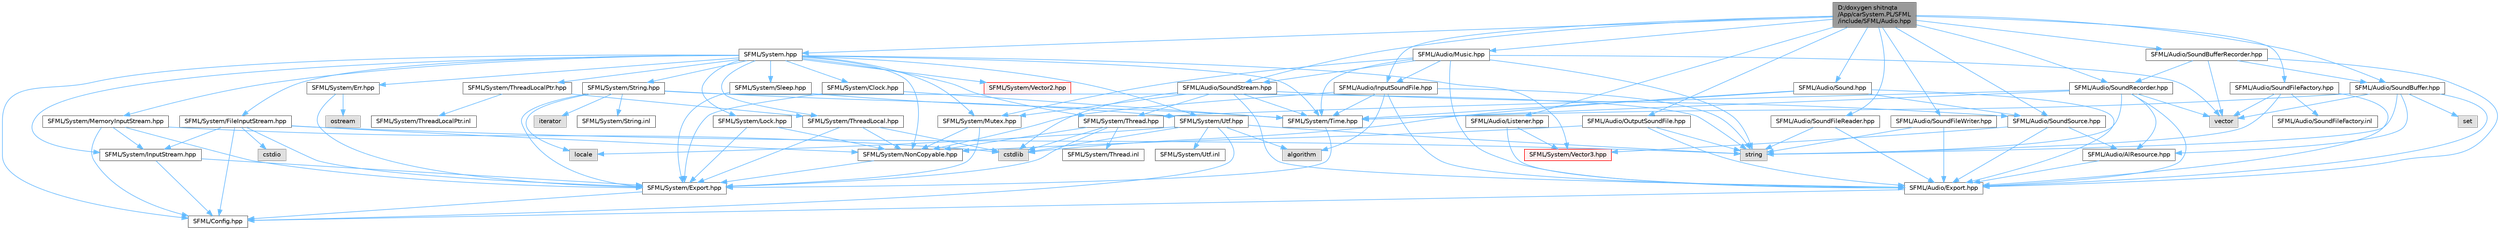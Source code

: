 digraph "D:/doxygen shitnqta/App/carSystem.PL/SFML/include/SFML/Audio.hpp"
{
 // INTERACTIVE_SVG=YES
 // LATEX_PDF_SIZE
  bgcolor="transparent";
  edge [fontname=Helvetica,fontsize=10,labelfontname=Helvetica,labelfontsize=10];
  node [fontname=Helvetica,fontsize=10,shape=box,height=0.2,width=0.4];
  Node1 [id="Node000001",label="D:/doxygen shitnqta\l/App/carSystem.PL/SFML\l/include/SFML/Audio.hpp",height=0.2,width=0.4,color="gray40", fillcolor="grey60", style="filled", fontcolor="black",tooltip=" "];
  Node1 -> Node2 [id="edge1_Node000001_Node000002",color="steelblue1",style="solid",tooltip=" "];
  Node2 [id="Node000002",label="SFML/System.hpp",height=0.2,width=0.4,color="grey40", fillcolor="white", style="filled",URL="$a00566.html",tooltip=" "];
  Node2 -> Node3 [id="edge2_Node000002_Node000003",color="steelblue1",style="solid",tooltip=" "];
  Node3 [id="Node000003",label="SFML/Config.hpp",height=0.2,width=0.4,color="grey40", fillcolor="white", style="filled",URL="$a00359.html",tooltip=" "];
  Node2 -> Node4 [id="edge3_Node000002_Node000004",color="steelblue1",style="solid",tooltip=" "];
  Node4 [id="Node000004",label="SFML/System/Clock.hpp",height=0.2,width=0.4,color="grey40", fillcolor="white", style="filled",URL="$a00494.html",tooltip=" "];
  Node4 -> Node5 [id="edge4_Node000004_Node000005",color="steelblue1",style="solid",tooltip=" "];
  Node5 [id="Node000005",label="SFML/System/Export.hpp",height=0.2,width=0.4,color="grey40", fillcolor="white", style="filled",URL="$a02212.html",tooltip=" "];
  Node5 -> Node3 [id="edge5_Node000005_Node000003",color="steelblue1",style="solid",tooltip=" "];
  Node4 -> Node6 [id="edge6_Node000004_Node000006",color="steelblue1",style="solid",tooltip=" "];
  Node6 [id="Node000006",label="SFML/System/Time.hpp",height=0.2,width=0.4,color="grey40", fillcolor="white", style="filled",URL="$a00545.html",tooltip=" "];
  Node6 -> Node5 [id="edge7_Node000006_Node000005",color="steelblue1",style="solid",tooltip=" "];
  Node2 -> Node7 [id="edge8_Node000002_Node000007",color="steelblue1",style="solid",tooltip=" "];
  Node7 [id="Node000007",label="SFML/System/Err.hpp",height=0.2,width=0.4,color="grey40", fillcolor="white", style="filled",URL="$a00497.html",tooltip=" "];
  Node7 -> Node5 [id="edge9_Node000007_Node000005",color="steelblue1",style="solid",tooltip=" "];
  Node7 -> Node8 [id="edge10_Node000007_Node000008",color="steelblue1",style="solid",tooltip=" "];
  Node8 [id="Node000008",label="ostream",height=0.2,width=0.4,color="grey60", fillcolor="#E0E0E0", style="filled",tooltip=" "];
  Node2 -> Node9 [id="edge11_Node000002_Node000009",color="steelblue1",style="solid",tooltip=" "];
  Node9 [id="Node000009",label="SFML/System/FileInputStream.hpp",height=0.2,width=0.4,color="grey40", fillcolor="white", style="filled",URL="$a00500.html",tooltip=" "];
  Node9 -> Node3 [id="edge12_Node000009_Node000003",color="steelblue1",style="solid",tooltip=" "];
  Node9 -> Node5 [id="edge13_Node000009_Node000005",color="steelblue1",style="solid",tooltip=" "];
  Node9 -> Node10 [id="edge14_Node000009_Node000010",color="steelblue1",style="solid",tooltip=" "];
  Node10 [id="Node000010",label="SFML/System/InputStream.hpp",height=0.2,width=0.4,color="grey40", fillcolor="white", style="filled",URL="$a00503.html",tooltip=" "];
  Node10 -> Node3 [id="edge15_Node000010_Node000003",color="steelblue1",style="solid",tooltip=" "];
  Node10 -> Node5 [id="edge16_Node000010_Node000005",color="steelblue1",style="solid",tooltip=" "];
  Node9 -> Node11 [id="edge17_Node000009_Node000011",color="steelblue1",style="solid",tooltip=" "];
  Node11 [id="Node000011",label="SFML/System/NonCopyable.hpp",height=0.2,width=0.4,color="grey40", fillcolor="white", style="filled",URL="$a00518.html",tooltip=" "];
  Node11 -> Node5 [id="edge18_Node000011_Node000005",color="steelblue1",style="solid",tooltip=" "];
  Node9 -> Node12 [id="edge19_Node000009_Node000012",color="steelblue1",style="solid",tooltip=" "];
  Node12 [id="Node000012",label="cstdio",height=0.2,width=0.4,color="grey60", fillcolor="#E0E0E0", style="filled",tooltip=" "];
  Node9 -> Node13 [id="edge20_Node000009_Node000013",color="steelblue1",style="solid",tooltip=" "];
  Node13 [id="Node000013",label="string",height=0.2,width=0.4,color="grey60", fillcolor="#E0E0E0", style="filled",tooltip=" "];
  Node2 -> Node10 [id="edge21_Node000002_Node000010",color="steelblue1",style="solid",tooltip=" "];
  Node2 -> Node14 [id="edge22_Node000002_Node000014",color="steelblue1",style="solid",tooltip=" "];
  Node14 [id="Node000014",label="SFML/System/Lock.hpp",height=0.2,width=0.4,color="grey40", fillcolor="white", style="filled",URL="$a00506.html",tooltip=" "];
  Node14 -> Node5 [id="edge23_Node000014_Node000005",color="steelblue1",style="solid",tooltip=" "];
  Node14 -> Node11 [id="edge24_Node000014_Node000011",color="steelblue1",style="solid",tooltip=" "];
  Node2 -> Node15 [id="edge25_Node000002_Node000015",color="steelblue1",style="solid",tooltip=" "];
  Node15 [id="Node000015",label="SFML/System/MemoryInputStream.hpp",height=0.2,width=0.4,color="grey40", fillcolor="white", style="filled",URL="$a00509.html",tooltip=" "];
  Node15 -> Node3 [id="edge26_Node000015_Node000003",color="steelblue1",style="solid",tooltip=" "];
  Node15 -> Node10 [id="edge27_Node000015_Node000010",color="steelblue1",style="solid",tooltip=" "];
  Node15 -> Node5 [id="edge28_Node000015_Node000005",color="steelblue1",style="solid",tooltip=" "];
  Node15 -> Node16 [id="edge29_Node000015_Node000016",color="steelblue1",style="solid",tooltip=" "];
  Node16 [id="Node000016",label="cstdlib",height=0.2,width=0.4,color="grey60", fillcolor="#E0E0E0", style="filled",tooltip=" "];
  Node2 -> Node17 [id="edge30_Node000002_Node000017",color="steelblue1",style="solid",tooltip=" "];
  Node17 [id="Node000017",label="SFML/System/Mutex.hpp",height=0.2,width=0.4,color="grey40", fillcolor="white", style="filled",URL="$a00512.html",tooltip=" "];
  Node17 -> Node5 [id="edge31_Node000017_Node000005",color="steelblue1",style="solid",tooltip=" "];
  Node17 -> Node11 [id="edge32_Node000017_Node000011",color="steelblue1",style="solid",tooltip=" "];
  Node2 -> Node11 [id="edge33_Node000002_Node000011",color="steelblue1",style="solid",tooltip=" "];
  Node2 -> Node18 [id="edge34_Node000002_Node000018",color="steelblue1",style="solid",tooltip=" "];
  Node18 [id="Node000018",label="SFML/System/Sleep.hpp",height=0.2,width=0.4,color="grey40", fillcolor="white", style="filled",URL="$a00521.html",tooltip=" "];
  Node18 -> Node5 [id="edge35_Node000018_Node000005",color="steelblue1",style="solid",tooltip=" "];
  Node18 -> Node6 [id="edge36_Node000018_Node000006",color="steelblue1",style="solid",tooltip=" "];
  Node2 -> Node19 [id="edge37_Node000002_Node000019",color="steelblue1",style="solid",tooltip=" "];
  Node19 [id="Node000019",label="SFML/System/String.hpp",height=0.2,width=0.4,color="grey40", fillcolor="white", style="filled",URL="$a00524.html",tooltip=" "];
  Node19 -> Node5 [id="edge38_Node000019_Node000005",color="steelblue1",style="solid",tooltip=" "];
  Node19 -> Node20 [id="edge39_Node000019_Node000020",color="steelblue1",style="solid",tooltip=" "];
  Node20 [id="Node000020",label="SFML/System/Utf.hpp",height=0.2,width=0.4,color="grey40", fillcolor="white", style="filled",URL="$a00548.html",tooltip=" "];
  Node20 -> Node3 [id="edge40_Node000020_Node000003",color="steelblue1",style="solid",tooltip=" "];
  Node20 -> Node21 [id="edge41_Node000020_Node000021",color="steelblue1",style="solid",tooltip=" "];
  Node21 [id="Node000021",label="algorithm",height=0.2,width=0.4,color="grey60", fillcolor="#E0E0E0", style="filled",tooltip=" "];
  Node20 -> Node22 [id="edge42_Node000020_Node000022",color="steelblue1",style="solid",tooltip=" "];
  Node22 [id="Node000022",label="locale",height=0.2,width=0.4,color="grey60", fillcolor="#E0E0E0", style="filled",tooltip=" "];
  Node20 -> Node13 [id="edge43_Node000020_Node000013",color="steelblue1",style="solid",tooltip=" "];
  Node20 -> Node16 [id="edge44_Node000020_Node000016",color="steelblue1",style="solid",tooltip=" "];
  Node20 -> Node23 [id="edge45_Node000020_Node000023",color="steelblue1",style="solid",tooltip=" "];
  Node23 [id="Node000023",label="SFML/System/Utf.inl",height=0.2,width=0.4,color="grey40", fillcolor="white", style="filled",URL="$a00551.html",tooltip=" "];
  Node19 -> Node24 [id="edge46_Node000019_Node000024",color="steelblue1",style="solid",tooltip=" "];
  Node24 [id="Node000024",label="iterator",height=0.2,width=0.4,color="grey60", fillcolor="#E0E0E0", style="filled",tooltip=" "];
  Node19 -> Node22 [id="edge47_Node000019_Node000022",color="steelblue1",style="solid",tooltip=" "];
  Node19 -> Node13 [id="edge48_Node000019_Node000013",color="steelblue1",style="solid",tooltip=" "];
  Node19 -> Node25 [id="edge49_Node000019_Node000025",color="steelblue1",style="solid",tooltip=" "];
  Node25 [id="Node000025",label="SFML/System/String.inl",height=0.2,width=0.4,color="grey40", fillcolor="white", style="filled",URL="$a00527.html",tooltip=" "];
  Node2 -> Node26 [id="edge50_Node000002_Node000026",color="steelblue1",style="solid",tooltip=" "];
  Node26 [id="Node000026",label="SFML/System/Thread.hpp",height=0.2,width=0.4,color="grey40", fillcolor="white", style="filled",URL="$a00530.html",tooltip=" "];
  Node26 -> Node5 [id="edge51_Node000026_Node000005",color="steelblue1",style="solid",tooltip=" "];
  Node26 -> Node11 [id="edge52_Node000026_Node000011",color="steelblue1",style="solid",tooltip=" "];
  Node26 -> Node16 [id="edge53_Node000026_Node000016",color="steelblue1",style="solid",tooltip=" "];
  Node26 -> Node27 [id="edge54_Node000026_Node000027",color="steelblue1",style="solid",tooltip=" "];
  Node27 [id="Node000027",label="SFML/System/Thread.inl",height=0.2,width=0.4,color="grey40", fillcolor="white", style="filled",URL="$a00533.html",tooltip=" "];
  Node2 -> Node28 [id="edge55_Node000002_Node000028",color="steelblue1",style="solid",tooltip=" "];
  Node28 [id="Node000028",label="SFML/System/ThreadLocal.hpp",height=0.2,width=0.4,color="grey40", fillcolor="white", style="filled",URL="$a00536.html",tooltip=" "];
  Node28 -> Node5 [id="edge56_Node000028_Node000005",color="steelblue1",style="solid",tooltip=" "];
  Node28 -> Node11 [id="edge57_Node000028_Node000011",color="steelblue1",style="solid",tooltip=" "];
  Node28 -> Node16 [id="edge58_Node000028_Node000016",color="steelblue1",style="solid",tooltip=" "];
  Node2 -> Node29 [id="edge59_Node000002_Node000029",color="steelblue1",style="solid",tooltip=" "];
  Node29 [id="Node000029",label="SFML/System/ThreadLocalPtr.hpp",height=0.2,width=0.4,color="grey40", fillcolor="white", style="filled",URL="$a00539.html",tooltip=" "];
  Node29 -> Node28 [id="edge60_Node000029_Node000028",color="steelblue1",style="solid",tooltip=" "];
  Node29 -> Node30 [id="edge61_Node000029_Node000030",color="steelblue1",style="solid",tooltip=" "];
  Node30 [id="Node000030",label="SFML/System/ThreadLocalPtr.inl",height=0.2,width=0.4,color="grey40", fillcolor="white", style="filled",URL="$a00542.html",tooltip=" "];
  Node2 -> Node6 [id="edge62_Node000002_Node000006",color="steelblue1",style="solid",tooltip=" "];
  Node2 -> Node20 [id="edge63_Node000002_Node000020",color="steelblue1",style="solid",tooltip=" "];
  Node2 -> Node31 [id="edge64_Node000002_Node000031",color="steelblue1",style="solid",tooltip=" "];
  Node31 [id="Node000031",label="SFML/System/Vector2.hpp",height=0.2,width=0.4,color="red", fillcolor="#FFF0F0", style="filled",URL="$a00554.html",tooltip=" "];
  Node2 -> Node33 [id="edge65_Node000002_Node000033",color="steelblue1",style="solid",tooltip=" "];
  Node33 [id="Node000033",label="SFML/System/Vector3.hpp",height=0.2,width=0.4,color="red", fillcolor="#FFF0F0", style="filled",URL="$a00560.html",tooltip=" "];
  Node1 -> Node35 [id="edge66_Node000001_Node000035",color="steelblue1",style="solid",tooltip=" "];
  Node35 [id="Node000035",label="SFML/Audio/InputSoundFile.hpp",height=0.2,width=0.4,color="grey40", fillcolor="white", style="filled",URL="$a00314.html",tooltip=" "];
  Node35 -> Node36 [id="edge67_Node000035_Node000036",color="steelblue1",style="solid",tooltip=" "];
  Node36 [id="Node000036",label="SFML/Audio/Export.hpp",height=0.2,width=0.4,color="grey40", fillcolor="white", style="filled",URL="$a02203.html",tooltip=" "];
  Node36 -> Node3 [id="edge68_Node000036_Node000003",color="steelblue1",style="solid",tooltip=" "];
  Node35 -> Node11 [id="edge69_Node000035_Node000011",color="steelblue1",style="solid",tooltip=" "];
  Node35 -> Node6 [id="edge70_Node000035_Node000006",color="steelblue1",style="solid",tooltip=" "];
  Node35 -> Node13 [id="edge71_Node000035_Node000013",color="steelblue1",style="solid",tooltip=" "];
  Node35 -> Node21 [id="edge72_Node000035_Node000021",color="steelblue1",style="solid",tooltip=" "];
  Node1 -> Node37 [id="edge73_Node000001_Node000037",color="steelblue1",style="solid",tooltip=" "];
  Node37 [id="Node000037",label="SFML/Audio/Listener.hpp",height=0.2,width=0.4,color="grey40", fillcolor="white", style="filled",URL="$a00317.html",tooltip=" "];
  Node37 -> Node36 [id="edge74_Node000037_Node000036",color="steelblue1",style="solid",tooltip=" "];
  Node37 -> Node33 [id="edge75_Node000037_Node000033",color="steelblue1",style="solid",tooltip=" "];
  Node1 -> Node38 [id="edge76_Node000001_Node000038",color="steelblue1",style="solid",tooltip=" "];
  Node38 [id="Node000038",label="SFML/Audio/Music.hpp",height=0.2,width=0.4,color="grey40", fillcolor="white", style="filled",URL="$a00320.html",tooltip=" "];
  Node38 -> Node36 [id="edge77_Node000038_Node000036",color="steelblue1",style="solid",tooltip=" "];
  Node38 -> Node39 [id="edge78_Node000038_Node000039",color="steelblue1",style="solid",tooltip=" "];
  Node39 [id="Node000039",label="SFML/Audio/SoundStream.hpp",height=0.2,width=0.4,color="grey40", fillcolor="white", style="filled",URL="$a00353.html",tooltip=" "];
  Node39 -> Node36 [id="edge79_Node000039_Node000036",color="steelblue1",style="solid",tooltip=" "];
  Node39 -> Node40 [id="edge80_Node000039_Node000040",color="steelblue1",style="solid",tooltip=" "];
  Node40 [id="Node000040",label="SFML/Audio/SoundSource.hpp",height=0.2,width=0.4,color="grey40", fillcolor="white", style="filled",URL="$a00350.html",tooltip=" "];
  Node40 -> Node36 [id="edge81_Node000040_Node000036",color="steelblue1",style="solid",tooltip=" "];
  Node40 -> Node41 [id="edge82_Node000040_Node000041",color="steelblue1",style="solid",tooltip=" "];
  Node41 [id="Node000041",label="SFML/Audio/AlResource.hpp",height=0.2,width=0.4,color="grey40", fillcolor="white", style="filled",URL="$a00308.html",tooltip=" "];
  Node41 -> Node36 [id="edge83_Node000041_Node000036",color="steelblue1",style="solid",tooltip=" "];
  Node40 -> Node33 [id="edge84_Node000040_Node000033",color="steelblue1",style="solid",tooltip=" "];
  Node39 -> Node26 [id="edge85_Node000039_Node000026",color="steelblue1",style="solid",tooltip=" "];
  Node39 -> Node6 [id="edge86_Node000039_Node000006",color="steelblue1",style="solid",tooltip=" "];
  Node39 -> Node17 [id="edge87_Node000039_Node000017",color="steelblue1",style="solid",tooltip=" "];
  Node39 -> Node16 [id="edge88_Node000039_Node000016",color="steelblue1",style="solid",tooltip=" "];
  Node38 -> Node35 [id="edge89_Node000038_Node000035",color="steelblue1",style="solid",tooltip=" "];
  Node38 -> Node17 [id="edge90_Node000038_Node000017",color="steelblue1",style="solid",tooltip=" "];
  Node38 -> Node6 [id="edge91_Node000038_Node000006",color="steelblue1",style="solid",tooltip=" "];
  Node38 -> Node13 [id="edge92_Node000038_Node000013",color="steelblue1",style="solid",tooltip=" "];
  Node38 -> Node42 [id="edge93_Node000038_Node000042",color="steelblue1",style="solid",tooltip=" "];
  Node42 [id="Node000042",label="vector",height=0.2,width=0.4,color="grey60", fillcolor="#E0E0E0", style="filled",tooltip=" "];
  Node1 -> Node43 [id="edge94_Node000001_Node000043",color="steelblue1",style="solid",tooltip=" "];
  Node43 [id="Node000043",label="SFML/Audio/OutputSoundFile.hpp",height=0.2,width=0.4,color="grey40", fillcolor="white", style="filled",URL="$a00323.html",tooltip=" "];
  Node43 -> Node36 [id="edge95_Node000043_Node000036",color="steelblue1",style="solid",tooltip=" "];
  Node43 -> Node11 [id="edge96_Node000043_Node000011",color="steelblue1",style="solid",tooltip=" "];
  Node43 -> Node13 [id="edge97_Node000043_Node000013",color="steelblue1",style="solid",tooltip=" "];
  Node1 -> Node44 [id="edge98_Node000001_Node000044",color="steelblue1",style="solid",tooltip=" "];
  Node44 [id="Node000044",label="SFML/Audio/Sound.hpp",height=0.2,width=0.4,color="grey40", fillcolor="white", style="filled",URL="$a00326.html",tooltip=" "];
  Node44 -> Node36 [id="edge99_Node000044_Node000036",color="steelblue1",style="solid",tooltip=" "];
  Node44 -> Node40 [id="edge100_Node000044_Node000040",color="steelblue1",style="solid",tooltip=" "];
  Node44 -> Node6 [id="edge101_Node000044_Node000006",color="steelblue1",style="solid",tooltip=" "];
  Node44 -> Node16 [id="edge102_Node000044_Node000016",color="steelblue1",style="solid",tooltip=" "];
  Node1 -> Node45 [id="edge103_Node000001_Node000045",color="steelblue1",style="solid",tooltip=" "];
  Node45 [id="Node000045",label="SFML/Audio/SoundBuffer.hpp",height=0.2,width=0.4,color="grey40", fillcolor="white", style="filled",URL="$a00329.html",tooltip=" "];
  Node45 -> Node36 [id="edge104_Node000045_Node000036",color="steelblue1",style="solid",tooltip=" "];
  Node45 -> Node41 [id="edge105_Node000045_Node000041",color="steelblue1",style="solid",tooltip=" "];
  Node45 -> Node6 [id="edge106_Node000045_Node000006",color="steelblue1",style="solid",tooltip=" "];
  Node45 -> Node13 [id="edge107_Node000045_Node000013",color="steelblue1",style="solid",tooltip=" "];
  Node45 -> Node42 [id="edge108_Node000045_Node000042",color="steelblue1",style="solid",tooltip=" "];
  Node45 -> Node46 [id="edge109_Node000045_Node000046",color="steelblue1",style="solid",tooltip=" "];
  Node46 [id="Node000046",label="set",height=0.2,width=0.4,color="grey60", fillcolor="#E0E0E0", style="filled",tooltip=" "];
  Node1 -> Node47 [id="edge110_Node000001_Node000047",color="steelblue1",style="solid",tooltip=" "];
  Node47 [id="Node000047",label="SFML/Audio/SoundBufferRecorder.hpp",height=0.2,width=0.4,color="grey40", fillcolor="white", style="filled",URL="$a00332.html",tooltip=" "];
  Node47 -> Node36 [id="edge111_Node000047_Node000036",color="steelblue1",style="solid",tooltip=" "];
  Node47 -> Node45 [id="edge112_Node000047_Node000045",color="steelblue1",style="solid",tooltip=" "];
  Node47 -> Node48 [id="edge113_Node000047_Node000048",color="steelblue1",style="solid",tooltip=" "];
  Node48 [id="Node000048",label="SFML/Audio/SoundRecorder.hpp",height=0.2,width=0.4,color="grey40", fillcolor="white", style="filled",URL="$a00347.html",tooltip=" "];
  Node48 -> Node36 [id="edge114_Node000048_Node000036",color="steelblue1",style="solid",tooltip=" "];
  Node48 -> Node41 [id="edge115_Node000048_Node000041",color="steelblue1",style="solid",tooltip=" "];
  Node48 -> Node26 [id="edge116_Node000048_Node000026",color="steelblue1",style="solid",tooltip=" "];
  Node48 -> Node6 [id="edge117_Node000048_Node000006",color="steelblue1",style="solid",tooltip=" "];
  Node48 -> Node42 [id="edge118_Node000048_Node000042",color="steelblue1",style="solid",tooltip=" "];
  Node48 -> Node13 [id="edge119_Node000048_Node000013",color="steelblue1",style="solid",tooltip=" "];
  Node47 -> Node42 [id="edge120_Node000047_Node000042",color="steelblue1",style="solid",tooltip=" "];
  Node1 -> Node49 [id="edge121_Node000001_Node000049",color="steelblue1",style="solid",tooltip=" "];
  Node49 [id="Node000049",label="SFML/Audio/SoundFileFactory.hpp",height=0.2,width=0.4,color="grey40", fillcolor="white", style="filled",URL="$a00335.html",tooltip=" "];
  Node49 -> Node36 [id="edge122_Node000049_Node000036",color="steelblue1",style="solid",tooltip=" "];
  Node49 -> Node13 [id="edge123_Node000049_Node000013",color="steelblue1",style="solid",tooltip=" "];
  Node49 -> Node42 [id="edge124_Node000049_Node000042",color="steelblue1",style="solid",tooltip=" "];
  Node49 -> Node50 [id="edge125_Node000049_Node000050",color="steelblue1",style="solid",tooltip=" "];
  Node50 [id="Node000050",label="SFML/Audio/SoundFileFactory.inl",height=0.2,width=0.4,color="grey40", fillcolor="white", style="filled",URL="$a00338.html",tooltip=" "];
  Node1 -> Node51 [id="edge126_Node000001_Node000051",color="steelblue1",style="solid",tooltip=" "];
  Node51 [id="Node000051",label="SFML/Audio/SoundFileReader.hpp",height=0.2,width=0.4,color="grey40", fillcolor="white", style="filled",URL="$a00341.html",tooltip=" "];
  Node51 -> Node36 [id="edge127_Node000051_Node000036",color="steelblue1",style="solid",tooltip=" "];
  Node51 -> Node13 [id="edge128_Node000051_Node000013",color="steelblue1",style="solid",tooltip=" "];
  Node1 -> Node52 [id="edge129_Node000001_Node000052",color="steelblue1",style="solid",tooltip=" "];
  Node52 [id="Node000052",label="SFML/Audio/SoundFileWriter.hpp",height=0.2,width=0.4,color="grey40", fillcolor="white", style="filled",URL="$a00344.html",tooltip=" "];
  Node52 -> Node36 [id="edge130_Node000052_Node000036",color="steelblue1",style="solid",tooltip=" "];
  Node52 -> Node13 [id="edge131_Node000052_Node000013",color="steelblue1",style="solid",tooltip=" "];
  Node1 -> Node48 [id="edge132_Node000001_Node000048",color="steelblue1",style="solid",tooltip=" "];
  Node1 -> Node40 [id="edge133_Node000001_Node000040",color="steelblue1",style="solid",tooltip=" "];
  Node1 -> Node39 [id="edge134_Node000001_Node000039",color="steelblue1",style="solid",tooltip=" "];
}
